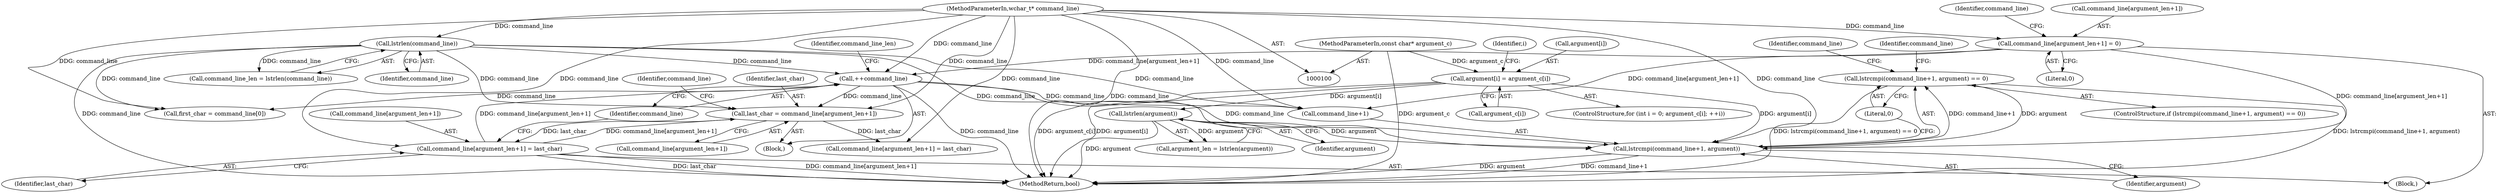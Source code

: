 digraph "0_Chrome_514f93279494ec4448b34a7aeeff27eccaae983f@API" {
"1000160" [label="(Call,lstrcmpi(command_line+1, argument) == 0)"];
"1000161" [label="(Call,lstrcmpi(command_line+1, argument))"];
"1000184" [label="(Call,++command_line)"];
"1000177" [label="(Call,command_line[argument_len+1] = last_char)"];
"1000144" [label="(Call,last_char = command_line[argument_len+1])"];
"1000130" [label="(Call,lstrlen(command_line))"];
"1000101" [label="(MethodParameterIn,wchar_t* command_line)"];
"1000152" [label="(Call,command_line[argument_len+1] = 0)"];
"1000125" [label="(Call,lstrlen(argument))"];
"1000115" [label="(Call,argument[i] = argument_c[i])"];
"1000102" [label="(MethodParameterIn,const char* argument_c)"];
"1000154" [label="(Identifier,command_line)"];
"1000168" [label="(Call,command_line[argument_len+1] = last_char)"];
"1000128" [label="(Call,command_line_len = lstrlen(command_line))"];
"1000101" [label="(MethodParameterIn,wchar_t* command_line)"];
"1000138" [label="(Call,first_char = command_line[0])"];
"1000190" [label="(MethodReturn,bool)"];
"1000185" [label="(Identifier,command_line)"];
"1000119" [label="(Call,argument_c[i])"];
"1000163" [label="(Identifier,command_line)"];
"1000179" [label="(Identifier,command_line)"];
"1000170" [label="(Identifier,command_line)"];
"1000166" [label="(Literal,0)"];
"1000152" [label="(Call,command_line[argument_len+1] = 0)"];
"1000159" [label="(ControlStructure,if (lstrcmpi(command_line+1, argument) == 0))"];
"1000162" [label="(Call,command_line+1)"];
"1000187" [label="(Identifier,command_line_len)"];
"1000145" [label="(Identifier,last_char)"];
"1000178" [label="(Call,command_line[argument_len+1])"];
"1000161" [label="(Call,lstrcmpi(command_line+1, argument))"];
"1000151" [label="(Block,)"];
"1000125" [label="(Call,lstrlen(argument))"];
"1000177" [label="(Call,command_line[argument_len+1] = last_char)"];
"1000131" [label="(Identifier,command_line)"];
"1000144" [label="(Call,last_char = command_line[argument_len+1])"];
"1000153" [label="(Call,command_line[argument_len+1])"];
"1000160" [label="(Call,lstrcmpi(command_line+1, argument) == 0)"];
"1000116" [label="(Call,argument[i])"];
"1000165" [label="(Identifier,argument)"];
"1000115" [label="(Call,argument[i] = argument_c[i])"];
"1000146" [label="(Call,command_line[argument_len+1])"];
"1000114" [label="(Identifier,i)"];
"1000105" [label="(ControlStructure,for (int i = 0; argument_c[i]; ++i))"];
"1000158" [label="(Literal,0)"];
"1000184" [label="(Call,++command_line)"];
"1000123" [label="(Call,argument_len = lstrlen(argument))"];
"1000130" [label="(Call,lstrlen(command_line))"];
"1000136" [label="(Block,)"];
"1000126" [label="(Identifier,argument)"];
"1000183" [label="(Identifier,last_char)"];
"1000102" [label="(MethodParameterIn,const char* argument_c)"];
"1000160" -> "1000159"  [label="AST: "];
"1000160" -> "1000166"  [label="CFG: "];
"1000161" -> "1000160"  [label="AST: "];
"1000166" -> "1000160"  [label="AST: "];
"1000170" -> "1000160"  [label="CFG: "];
"1000179" -> "1000160"  [label="CFG: "];
"1000160" -> "1000190"  [label="DDG: lstrcmpi(command_line+1, argument) == 0"];
"1000160" -> "1000190"  [label="DDG: lstrcmpi(command_line+1, argument)"];
"1000161" -> "1000160"  [label="DDG: command_line+1"];
"1000161" -> "1000160"  [label="DDG: argument"];
"1000161" -> "1000165"  [label="CFG: "];
"1000162" -> "1000161"  [label="AST: "];
"1000165" -> "1000161"  [label="AST: "];
"1000166" -> "1000161"  [label="CFG: "];
"1000161" -> "1000190"  [label="DDG: command_line+1"];
"1000161" -> "1000190"  [label="DDG: argument"];
"1000184" -> "1000161"  [label="DDG: command_line"];
"1000152" -> "1000161"  [label="DDG: command_line[argument_len+1]"];
"1000130" -> "1000161"  [label="DDG: command_line"];
"1000101" -> "1000161"  [label="DDG: command_line"];
"1000125" -> "1000161"  [label="DDG: argument"];
"1000115" -> "1000161"  [label="DDG: argument[i]"];
"1000184" -> "1000136"  [label="AST: "];
"1000184" -> "1000185"  [label="CFG: "];
"1000185" -> "1000184"  [label="AST: "];
"1000187" -> "1000184"  [label="CFG: "];
"1000184" -> "1000190"  [label="DDG: command_line"];
"1000184" -> "1000138"  [label="DDG: command_line"];
"1000184" -> "1000144"  [label="DDG: command_line"];
"1000184" -> "1000162"  [label="DDG: command_line"];
"1000177" -> "1000184"  [label="DDG: command_line[argument_len+1]"];
"1000101" -> "1000184"  [label="DDG: command_line"];
"1000130" -> "1000184"  [label="DDG: command_line"];
"1000152" -> "1000184"  [label="DDG: command_line[argument_len+1]"];
"1000177" -> "1000151"  [label="AST: "];
"1000177" -> "1000183"  [label="CFG: "];
"1000178" -> "1000177"  [label="AST: "];
"1000183" -> "1000177"  [label="AST: "];
"1000185" -> "1000177"  [label="CFG: "];
"1000177" -> "1000190"  [label="DDG: command_line[argument_len+1]"];
"1000177" -> "1000190"  [label="DDG: last_char"];
"1000177" -> "1000144"  [label="DDG: command_line[argument_len+1]"];
"1000144" -> "1000177"  [label="DDG: last_char"];
"1000101" -> "1000177"  [label="DDG: command_line"];
"1000144" -> "1000136"  [label="AST: "];
"1000144" -> "1000146"  [label="CFG: "];
"1000145" -> "1000144"  [label="AST: "];
"1000146" -> "1000144"  [label="AST: "];
"1000154" -> "1000144"  [label="CFG: "];
"1000130" -> "1000144"  [label="DDG: command_line"];
"1000101" -> "1000144"  [label="DDG: command_line"];
"1000144" -> "1000168"  [label="DDG: last_char"];
"1000130" -> "1000128"  [label="AST: "];
"1000130" -> "1000131"  [label="CFG: "];
"1000131" -> "1000130"  [label="AST: "];
"1000128" -> "1000130"  [label="CFG: "];
"1000130" -> "1000190"  [label="DDG: command_line"];
"1000130" -> "1000128"  [label="DDG: command_line"];
"1000101" -> "1000130"  [label="DDG: command_line"];
"1000130" -> "1000138"  [label="DDG: command_line"];
"1000130" -> "1000162"  [label="DDG: command_line"];
"1000101" -> "1000100"  [label="AST: "];
"1000101" -> "1000190"  [label="DDG: command_line"];
"1000101" -> "1000138"  [label="DDG: command_line"];
"1000101" -> "1000152"  [label="DDG: command_line"];
"1000101" -> "1000162"  [label="DDG: command_line"];
"1000101" -> "1000168"  [label="DDG: command_line"];
"1000152" -> "1000151"  [label="AST: "];
"1000152" -> "1000158"  [label="CFG: "];
"1000153" -> "1000152"  [label="AST: "];
"1000158" -> "1000152"  [label="AST: "];
"1000163" -> "1000152"  [label="CFG: "];
"1000152" -> "1000162"  [label="DDG: command_line[argument_len+1]"];
"1000125" -> "1000123"  [label="AST: "];
"1000125" -> "1000126"  [label="CFG: "];
"1000126" -> "1000125"  [label="AST: "];
"1000123" -> "1000125"  [label="CFG: "];
"1000125" -> "1000190"  [label="DDG: argument"];
"1000125" -> "1000123"  [label="DDG: argument"];
"1000115" -> "1000125"  [label="DDG: argument[i]"];
"1000115" -> "1000105"  [label="AST: "];
"1000115" -> "1000119"  [label="CFG: "];
"1000116" -> "1000115"  [label="AST: "];
"1000119" -> "1000115"  [label="AST: "];
"1000114" -> "1000115"  [label="CFG: "];
"1000115" -> "1000190"  [label="DDG: argument_c[i]"];
"1000115" -> "1000190"  [label="DDG: argument[i]"];
"1000102" -> "1000115"  [label="DDG: argument_c"];
"1000102" -> "1000100"  [label="AST: "];
"1000102" -> "1000190"  [label="DDG: argument_c"];
}
